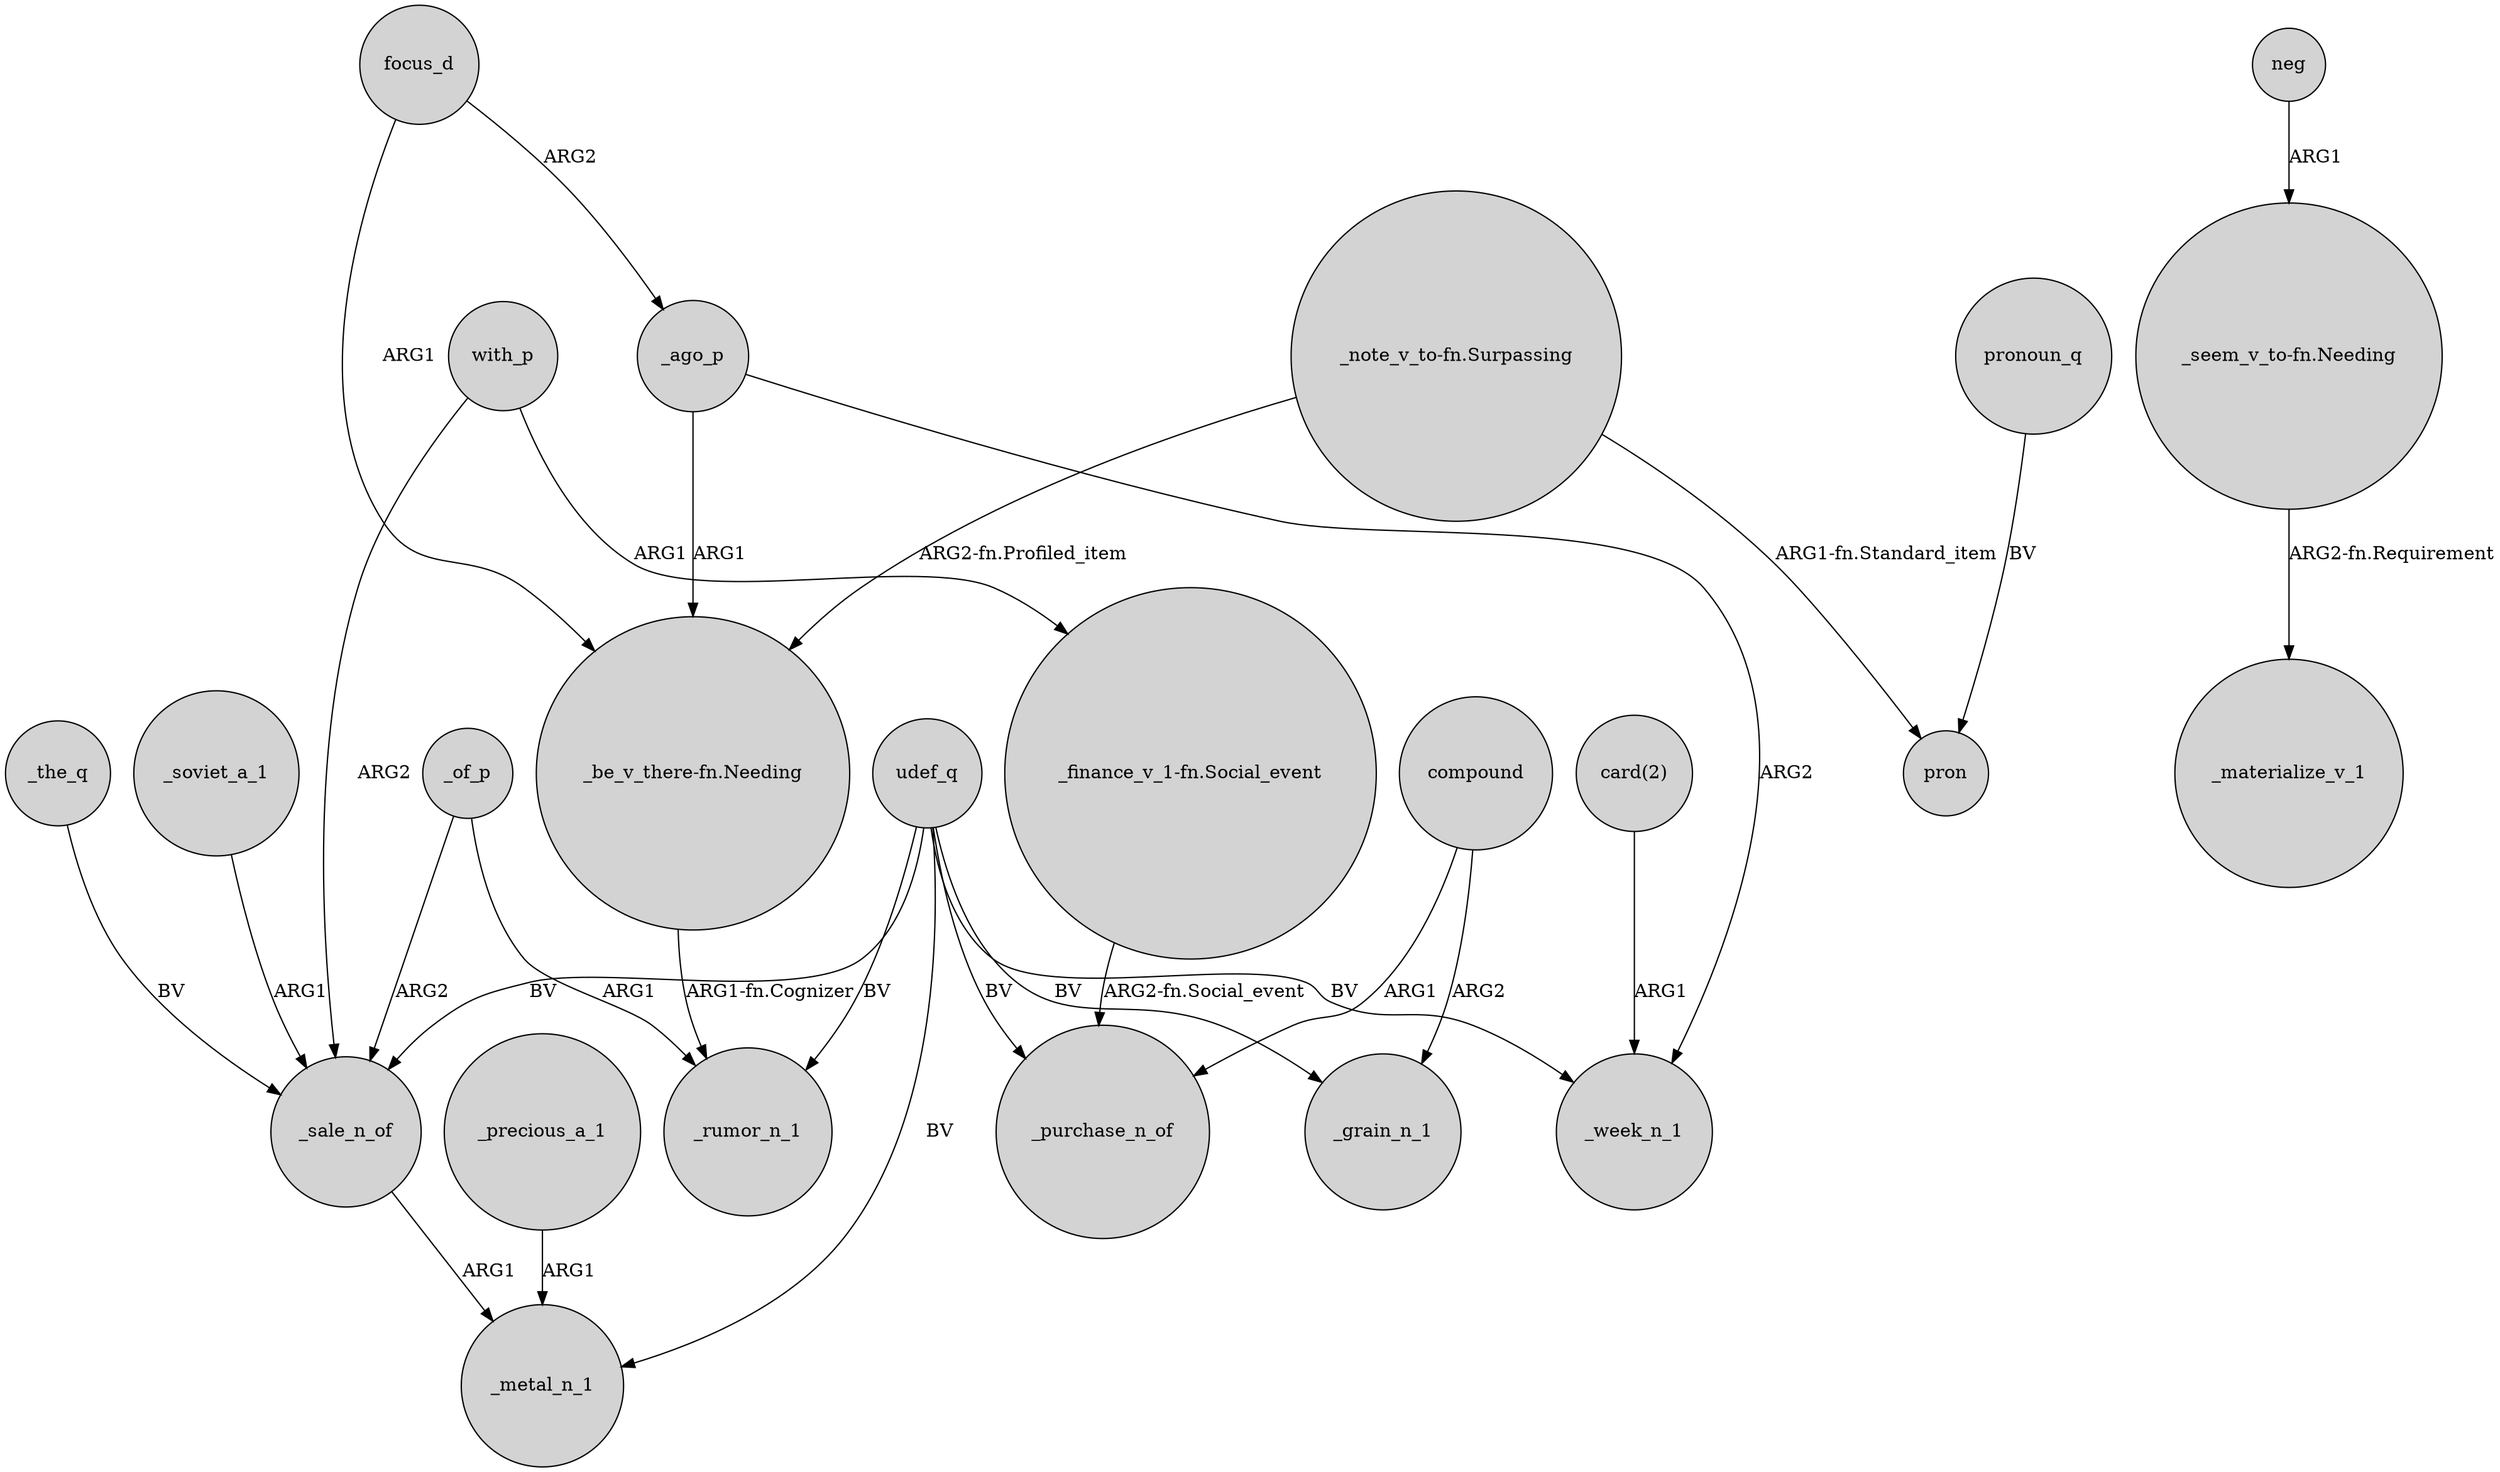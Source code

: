 digraph {
	node [shape=circle style=filled]
	_soviet_a_1 -> _sale_n_of [label=ARG1]
	compound -> _purchase_n_of [label=ARG1]
	focus_d -> _ago_p [label=ARG2]
	"_seem_v_to-fn.Needing" -> _materialize_v_1 [label="ARG2-fn.Requirement"]
	_precious_a_1 -> _metal_n_1 [label=ARG1]
	_of_p -> _sale_n_of [label=ARG2]
	udef_q -> _sale_n_of [label=BV]
	udef_q -> _grain_n_1 [label=BV]
	with_p -> "_finance_v_1-fn.Social_event" [label=ARG1]
	_of_p -> _rumor_n_1 [label=ARG1]
	focus_d -> "_be_v_there-fn.Needing" [label=ARG1]
	"_be_v_there-fn.Needing" -> _rumor_n_1 [label="ARG1-fn.Cognizer"]
	pronoun_q -> pron [label=BV]
	udef_q -> _week_n_1 [label=BV]
	_ago_p -> "_be_v_there-fn.Needing" [label=ARG1]
	udef_q -> _purchase_n_of [label=BV]
	with_p -> _sale_n_of [label=ARG2]
	"_note_v_to-fn.Surpassing" -> pron [label="ARG1-fn.Standard_item"]
	"_note_v_to-fn.Surpassing" -> "_be_v_there-fn.Needing" [label="ARG2-fn.Profiled_item"]
	udef_q -> _metal_n_1 [label=BV]
	"_finance_v_1-fn.Social_event" -> _purchase_n_of [label="ARG2-fn.Social_event"]
	compound -> _grain_n_1 [label=ARG2]
	neg -> "_seem_v_to-fn.Needing" [label=ARG1]
	_sale_n_of -> _metal_n_1 [label=ARG1]
	udef_q -> _rumor_n_1 [label=BV]
	"card(2)" -> _week_n_1 [label=ARG1]
	_the_q -> _sale_n_of [label=BV]
	_ago_p -> _week_n_1 [label=ARG2]
}
